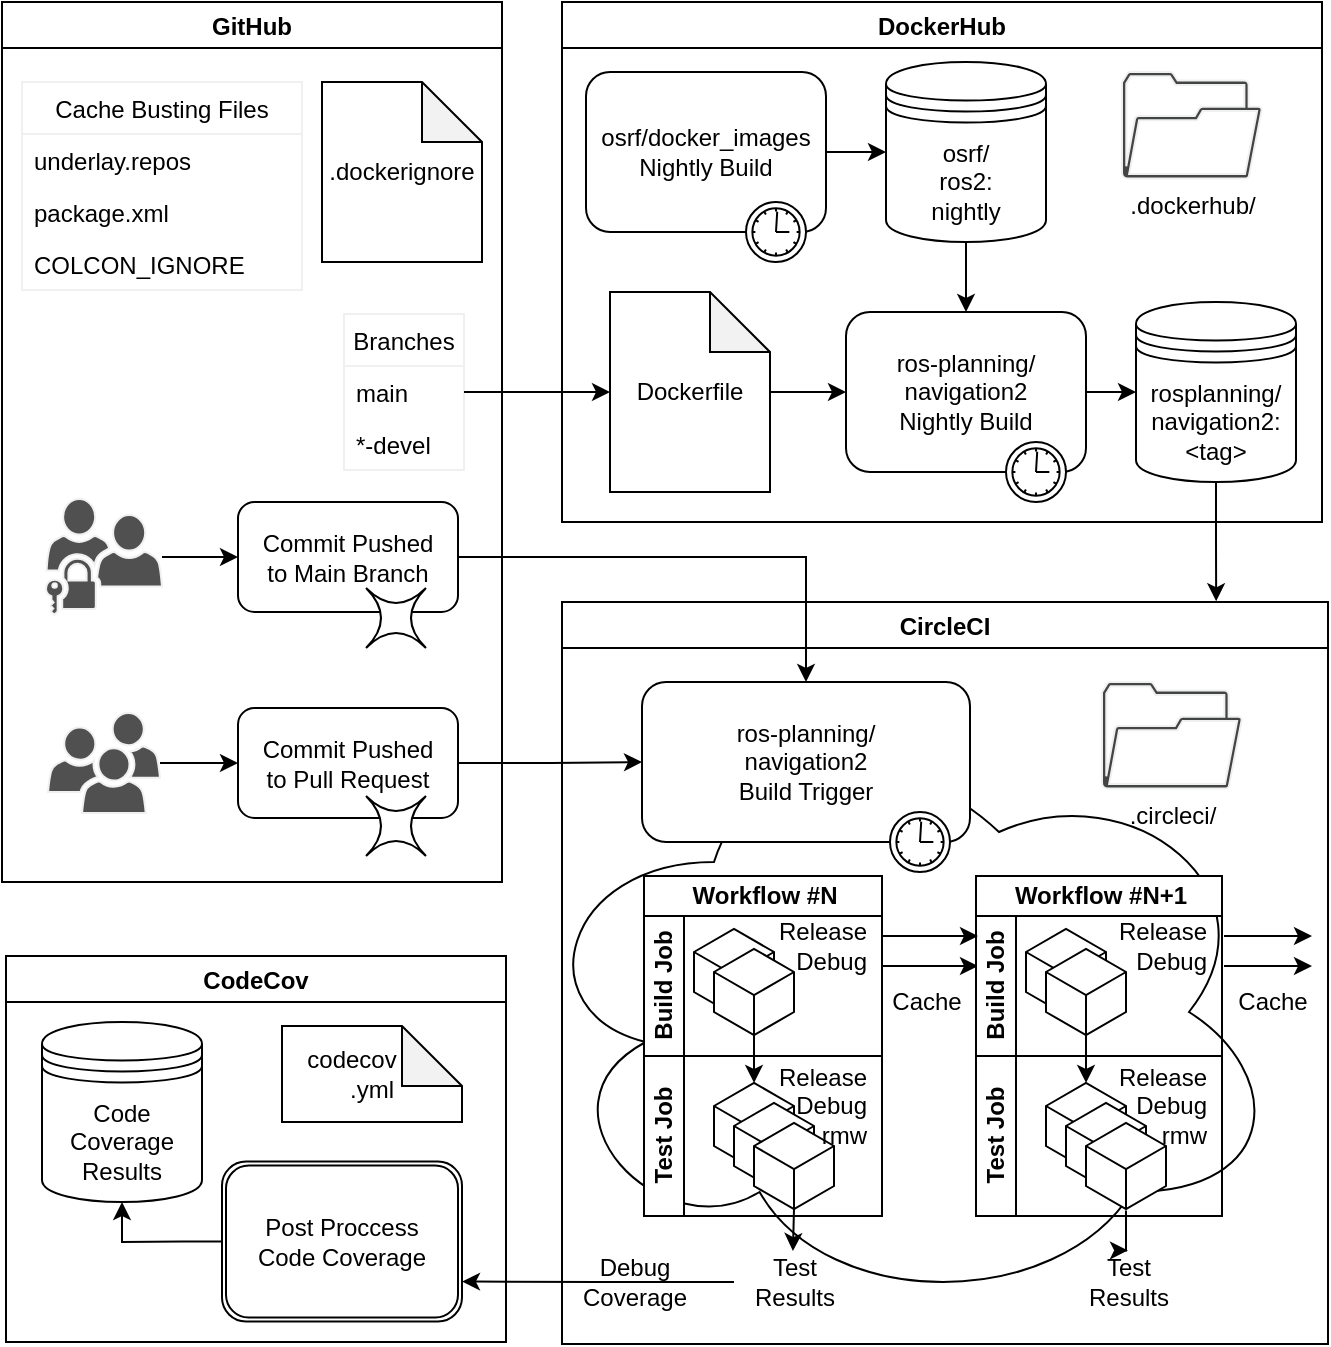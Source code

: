 <mxfile version="13.6.5">
    <diagram id="RjcjVuEInLvihBYfl9KC" name="Page-1">
        <mxGraphModel dx="1758" dy="1192" grid="1" gridSize="10" guides="1" tooltips="1" connect="1" arrows="1" fold="1" page="1" pageScale="1" pageWidth="800" pageHeight="800" math="0" shadow="0">
            <root>
                <mxCell id="0"/>
                <mxCell id="1" parent="0"/>
                <mxCell id="197" value="" style="ellipse;shape=cloud;whiteSpace=wrap;html=1;" parent="1" vertex="1">
                    <mxGeometry x="330" y="420" width="380" height="300" as="geometry"/>
                </mxCell>
                <mxCell id="13" value="DockerHub" style="swimlane;" parent="1" vertex="1">
                    <mxGeometry x="349" y="65" width="380" height="260" as="geometry"/>
                </mxCell>
                <mxCell id="2" value="Dockerfile" style="shape=note;whiteSpace=wrap;html=1;backgroundOutline=1;darkOpacity=0.05;" parent="13" vertex="1">
                    <mxGeometry x="24" y="145" width="80" height="100" as="geometry"/>
                </mxCell>
                <mxCell id="6" value="osrf/docker_images&lt;br&gt;Nightly Build" style="html=1;whiteSpace=wrap;rounded=1;dropTarget=0;" parent="13" vertex="1">
                    <mxGeometry x="12" y="35" width="120" height="80" as="geometry"/>
                </mxCell>
                <mxCell id="7" value="" style="shape=mxgraph.bpmn.timer_start;perimeter=ellipsePerimeter;html=1;verticalLabelPosition=bottom;labelBackgroundColor=#ffffff;verticalAlign=top;outlineConnect=0;" parent="6" vertex="1">
                    <mxGeometry x="1" y="1" width="30" height="30" relative="1" as="geometry">
                        <mxPoint x="-40" y="-15" as="offset"/>
                    </mxGeometry>
                </mxCell>
                <mxCell id="128" value=".dockerhub/" style="pointerEvents=1;shadow=0;dashed=0;html=1;strokeColor=#F0F0F0;fillColor=#434445;aspect=fixed;labelPosition=center;verticalLabelPosition=bottom;verticalAlign=top;align=center;outlineConnect=0;shape=mxgraph.vvd.folder;" parent="13" vertex="1">
                    <mxGeometry x="280" y="35" width="70" height="53.2" as="geometry"/>
                </mxCell>
                <mxCell id="3" value="rosplanning/&lt;br&gt;navigation2:&lt;br&gt;&amp;lt;tag&amp;gt;" style="shape=datastore;whiteSpace=wrap;html=1;" parent="13" vertex="1">
                    <mxGeometry x="287" y="150" width="80" height="90" as="geometry"/>
                </mxCell>
                <mxCell id="4" value="osrf/&lt;br&gt;ros2:&lt;br&gt;nightly" style="shape=datastore;whiteSpace=wrap;html=1;" parent="13" vertex="1">
                    <mxGeometry x="162" y="30" width="80" height="90" as="geometry"/>
                </mxCell>
                <mxCell id="146" style="edgeStyle=orthogonalEdgeStyle;rounded=0;orthogonalLoop=1;jettySize=auto;html=1;" parent="13" source="6" target="4" edge="1">
                    <mxGeometry relative="1" as="geometry"/>
                </mxCell>
                <mxCell id="178" style="edgeStyle=orthogonalEdgeStyle;rounded=0;orthogonalLoop=1;jettySize=auto;html=1;exitX=1;exitY=0.5;exitDx=0;exitDy=0;" parent="13" source="187" target="3" edge="1">
                    <mxGeometry relative="1" as="geometry">
                        <mxPoint x="271" y="155" as="sourcePoint"/>
                    </mxGeometry>
                </mxCell>
                <mxCell id="11" style="edgeStyle=orthogonalEdgeStyle;rounded=0;orthogonalLoop=1;jettySize=auto;html=1;exitX=0.5;exitY=1;exitDx=0;exitDy=0;entryX=0.5;entryY=0;entryDx=0;entryDy=0;" parent="13" source="4" target="187" edge="1">
                    <mxGeometry relative="1" as="geometry">
                        <mxPoint x="221" y="145" as="targetPoint"/>
                    </mxGeometry>
                </mxCell>
                <mxCell id="18" style="edgeStyle=orthogonalEdgeStyle;rounded=0;orthogonalLoop=1;jettySize=auto;html=1;entryX=0;entryY=0.5;entryDx=0;entryDy=0;" parent="13" source="2" target="187" edge="1">
                    <mxGeometry relative="1" as="geometry">
                        <mxPoint x="131" y="215" as="targetPoint"/>
                    </mxGeometry>
                </mxCell>
                <mxCell id="187" value="ros-planning/&lt;br&gt;navigation2&lt;br&gt;Nightly Build" style="html=1;whiteSpace=wrap;rounded=1;dropTarget=0;" parent="13" vertex="1">
                    <mxGeometry x="142" y="155" width="120" height="80" as="geometry"/>
                </mxCell>
                <mxCell id="188" value="" style="shape=mxgraph.bpmn.timer_start;perimeter=ellipsePerimeter;html=1;verticalLabelPosition=bottom;labelBackgroundColor=#ffffff;verticalAlign=top;outlineConnect=0;" parent="187" vertex="1">
                    <mxGeometry x="1" y="1" width="30" height="30" relative="1" as="geometry">
                        <mxPoint x="-40" y="-15" as="offset"/>
                    </mxGeometry>
                </mxCell>
                <mxCell id="14" value="GitHub" style="swimlane;" parent="1" vertex="1">
                    <mxGeometry x="69" y="65" width="250" height="440" as="geometry">
                        <mxRectangle x="420" y="20" width="70" height="23" as="alternateBounds"/>
                    </mxGeometry>
                </mxCell>
                <mxCell id="159" value="Cache Busting Files" style="swimlane;fontStyle=0;childLayout=stackLayout;horizontal=1;startSize=26;fillColor=none;horizontalStack=0;resizeParent=1;resizeParentMax=0;resizeLast=0;collapsible=1;marginBottom=0;strokeColor=#F0F0F0;" parent="14" vertex="1">
                    <mxGeometry x="10" y="40" width="140" height="104" as="geometry">
                        <mxRectangle x="20" y="70" width="50" height="26" as="alternateBounds"/>
                    </mxGeometry>
                </mxCell>
                <mxCell id="160" value="underlay.repos" style="text;strokeColor=none;fillColor=none;align=left;verticalAlign=top;spacingLeft=4;spacingRight=4;overflow=hidden;rotatable=0;points=[[0,0.5],[1,0.5]];portConstraint=eastwest;" parent="159" vertex="1">
                    <mxGeometry y="26" width="140" height="26" as="geometry"/>
                </mxCell>
                <mxCell id="161" value="package.xml" style="text;strokeColor=none;fillColor=none;align=left;verticalAlign=top;spacingLeft=4;spacingRight=4;overflow=hidden;rotatable=0;points=[[0,0.5],[1,0.5]];portConstraint=eastwest;" parent="159" vertex="1">
                    <mxGeometry y="52" width="140" height="26" as="geometry"/>
                </mxCell>
                <mxCell id="162" value="COLCON_IGNORE&#10;" style="text;strokeColor=none;fillColor=none;align=left;verticalAlign=top;spacingLeft=4;spacingRight=4;overflow=hidden;rotatable=0;points=[[0,0.5],[1,0.5]];portConstraint=eastwest;" parent="159" vertex="1">
                    <mxGeometry y="78" width="140" height="26" as="geometry"/>
                </mxCell>
                <mxCell id="173" value="Branches" style="swimlane;fontStyle=0;childLayout=stackLayout;horizontal=1;startSize=26;fillColor=none;horizontalStack=0;resizeParent=1;resizeParentMax=0;resizeLast=0;collapsible=1;marginBottom=0;strokeColor=#F0F0F0;" parent="14" vertex="1">
                    <mxGeometry x="171" y="156" width="60" height="78" as="geometry"/>
                </mxCell>
                <mxCell id="174" value="main" style="text;strokeColor=none;fillColor=none;align=left;verticalAlign=top;spacingLeft=4;spacingRight=4;overflow=hidden;rotatable=0;points=[[0,0.5],[1,0.5]];portConstraint=eastwest;" parent="173" vertex="1">
                    <mxGeometry y="26" width="60" height="26" as="geometry"/>
                </mxCell>
                <mxCell id="175" value="*-devel" style="text;strokeColor=none;fillColor=none;align=left;verticalAlign=top;spacingLeft=4;spacingRight=4;overflow=hidden;rotatable=0;points=[[0,0.5],[1,0.5]];portConstraint=eastwest;" parent="173" vertex="1">
                    <mxGeometry y="52" width="60" height="26" as="geometry"/>
                </mxCell>
                <mxCell id="150" value="" style="group" parent="14" vertex="1" connectable="0">
                    <mxGeometry x="178" y="353" width="110" height="75" as="geometry"/>
                </mxCell>
                <mxCell id="124" value="Commit Pushed&lt;br&gt;to Pull Request" style="html=1;whiteSpace=wrap;rounded=1;dropTarget=0;" parent="150" vertex="1">
                    <mxGeometry x="-60" width="110" height="55" as="geometry"/>
                </mxCell>
                <mxCell id="125" value="" style="shape=switch;whiteSpace=wrap;html=1;" parent="150" vertex="1">
                    <mxGeometry x="4" y="44" width="30" height="30" as="geometry"/>
                </mxCell>
                <mxCell id="151" value="" style="group" parent="14" vertex="1" connectable="0">
                    <mxGeometry x="118" y="250" width="110" height="73" as="geometry"/>
                </mxCell>
                <mxCell id="126" value="Commit Pushed&lt;br&gt;to Main Branch" style="html=1;whiteSpace=wrap;rounded=1;dropTarget=0;" parent="151" vertex="1">
                    <mxGeometry width="110" height="55" as="geometry"/>
                </mxCell>
                <mxCell id="127" value="" style="shape=switch;whiteSpace=wrap;html=1;" parent="151" vertex="1">
                    <mxGeometry x="64" y="43" width="30" height="30" as="geometry"/>
                </mxCell>
                <mxCell id="158" value=".dockerignore" style="shape=note;whiteSpace=wrap;html=1;backgroundOutline=1;darkOpacity=0.05;" parent="14" vertex="1">
                    <mxGeometry x="160" y="40" width="80" height="90" as="geometry"/>
                </mxCell>
                <mxCell id="181" style="edgeStyle=orthogonalEdgeStyle;rounded=0;orthogonalLoop=1;jettySize=auto;html=1;entryX=0;entryY=0.5;entryDx=0;entryDy=0;" parent="14" source="180" target="126" edge="1">
                    <mxGeometry relative="1" as="geometry"/>
                </mxCell>
                <mxCell id="180" value="" style="pointerEvents=1;shadow=0;dashed=0;html=1;strokeColor=#F0F0F0;fillColor=#505050;labelPosition=center;verticalLabelPosition=bottom;verticalAlign=top;outlineConnect=0;align=center;shape=mxgraph.office.users.universal_security_group;flipH=1;" parent="14" vertex="1">
                    <mxGeometry x="22" y="248.5" width="58" height="58" as="geometry"/>
                </mxCell>
                <mxCell id="184" style="edgeStyle=orthogonalEdgeStyle;rounded=0;orthogonalLoop=1;jettySize=auto;html=1;" parent="14" source="182" target="124" edge="1">
                    <mxGeometry relative="1" as="geometry"/>
                </mxCell>
                <mxCell id="182" value="" style="pointerEvents=1;shadow=0;dashed=0;html=1;strokeColor=#F0F0F0;fillColor=#505050;labelPosition=center;verticalLabelPosition=bottom;verticalAlign=top;outlineConnect=0;align=center;shape=mxgraph.office.users.users;" parent="14" vertex="1">
                    <mxGeometry x="23" y="355.5" width="56" height="50" as="geometry"/>
                </mxCell>
                <mxCell id="19" value="CircleCI" style="swimlane;" parent="1" vertex="1">
                    <mxGeometry x="349" y="365" width="383" height="371" as="geometry"/>
                </mxCell>
                <mxCell id="28" value="Workflow #N" style="swimlane;html=1;childLayout=stackLayout;resizeParent=1;resizeParentMax=0;horizontal=1;startSize=20;horizontalStack=0;" parent="19" vertex="1">
                    <mxGeometry x="41" y="137" width="119" height="170" as="geometry"/>
                </mxCell>
                <mxCell id="29" value="Build Job" style="swimlane;html=1;startSize=20;horizontal=0;" parent="28" vertex="1">
                    <mxGeometry y="20" width="119" height="70" as="geometry"/>
                </mxCell>
                <mxCell id="190" value="Release&lt;br&gt;&lt;div style=&quot;text-align: right&quot;&gt;&lt;span&gt;Debug&lt;/span&gt;&lt;/div&gt;" style="text;html=1;align=center;verticalAlign=middle;resizable=0;points=[];autosize=1;" parent="29" vertex="1">
                    <mxGeometry x="59" width="60" height="30" as="geometry"/>
                </mxCell>
                <mxCell id="41" value="" style="html=1;whiteSpace=wrap;aspect=fixed;shape=isoCube;backgroundOutline=1;" parent="29" vertex="1">
                    <mxGeometry x="25" y="5.78" width="40" height="44.44" as="geometry"/>
                </mxCell>
                <mxCell id="42" value="" style="html=1;whiteSpace=wrap;aspect=fixed;shape=isoCube;backgroundOutline=1;" parent="29" vertex="1">
                    <mxGeometry x="35" y="15.78" width="40" height="44.44" as="geometry"/>
                </mxCell>
                <mxCell id="30" value="Test Job" style="swimlane;html=1;startSize=20;horizontal=0;" parent="28" vertex="1">
                    <mxGeometry y="90" width="119" height="80" as="geometry"/>
                </mxCell>
                <mxCell id="38" value="" style="html=1;whiteSpace=wrap;aspect=fixed;shape=isoCube;backgroundOutline=1;" parent="30" vertex="1">
                    <mxGeometry x="35" y="12.78" width="40" height="44.44" as="geometry"/>
                </mxCell>
                <mxCell id="39" value="" style="html=1;whiteSpace=wrap;aspect=fixed;shape=isoCube;backgroundOutline=1;" parent="30" vertex="1">
                    <mxGeometry x="45" y="22.78" width="40" height="44.44" as="geometry"/>
                </mxCell>
                <mxCell id="40" value="" style="html=1;whiteSpace=wrap;aspect=fixed;shape=isoCube;backgroundOutline=1;" parent="30" vertex="1">
                    <mxGeometry x="55" y="32.78" width="40" height="44.44" as="geometry"/>
                </mxCell>
                <mxCell id="45" style="edgeStyle=orthogonalEdgeStyle;rounded=0;orthogonalLoop=1;jettySize=auto;html=1;exitX=0;exitY=0;exitDx=20;exitDy=43.767;exitPerimeter=0;entryX=0;entryY=0;entryDx=20;entryDy=0.673;entryPerimeter=0;" parent="28" source="42" target="38" edge="1">
                    <mxGeometry relative="1" as="geometry"/>
                </mxCell>
                <mxCell id="46" value="Test&lt;br&gt;Results" style="text;html=1;align=center;verticalAlign=middle;resizable=0;points=[];autosize=1;" parent="19" vertex="1">
                    <mxGeometry x="86" y="325" width="60" height="30" as="geometry"/>
                </mxCell>
                <mxCell id="47" style="edgeStyle=orthogonalEdgeStyle;rounded=0;orthogonalLoop=1;jettySize=auto;html=1;exitX=0;exitY=0;exitDx=20;exitDy=43.767;exitPerimeter=0;entryX=0.491;entryY=-0.016;entryDx=0;entryDy=0;entryPerimeter=0;" parent="19" source="40" target="46" edge="1">
                    <mxGeometry relative="1" as="geometry"/>
                </mxCell>
                <mxCell id="67" value="Test&lt;br&gt;Results" style="text;html=1;align=center;verticalAlign=middle;resizable=0;points=[];autosize=1;" parent="19" vertex="1">
                    <mxGeometry x="253" y="325" width="60" height="30" as="geometry"/>
                </mxCell>
                <mxCell id="81" style="edgeStyle=orthogonalEdgeStyle;rounded=0;orthogonalLoop=1;jettySize=auto;html=1;entryX=0;entryY=0.5;entryDx=0;entryDy=0;" parent="19" edge="1">
                    <mxGeometry relative="1" as="geometry">
                        <mxPoint x="208" y="182" as="targetPoint"/>
                        <mxPoint x="160" y="182" as="sourcePoint"/>
                    </mxGeometry>
                </mxCell>
                <mxCell id="84" value="Cache" style="text;html=1;align=center;verticalAlign=middle;resizable=0;points=[];autosize=1;" parent="19" vertex="1">
                    <mxGeometry x="157" y="190" width="50" height="20" as="geometry"/>
                </mxCell>
                <mxCell id="85" style="edgeStyle=orthogonalEdgeStyle;rounded=0;orthogonalLoop=1;jettySize=auto;html=1;entryX=0;entryY=0.5;entryDx=0;entryDy=0;" parent="19" edge="1">
                    <mxGeometry relative="1" as="geometry">
                        <mxPoint x="331" y="182" as="sourcePoint"/>
                        <mxPoint x="375" y="182" as="targetPoint"/>
                    </mxGeometry>
                </mxCell>
                <mxCell id="88" value="Cache" style="text;html=1;align=center;verticalAlign=middle;resizable=0;points=[];autosize=1;" parent="19" vertex="1">
                    <mxGeometry x="330" y="190" width="50" height="20" as="geometry"/>
                </mxCell>
                <mxCell id="118" style="edgeStyle=orthogonalEdgeStyle;rounded=0;orthogonalLoop=1;jettySize=auto;html=1;" parent="19" source="116" target="67" edge="1">
                    <mxGeometry relative="1" as="geometry"/>
                </mxCell>
                <mxCell id="129" value=".circleci/" style="pointerEvents=1;shadow=0;dashed=0;html=1;strokeColor=#F0F0F0;fillColor=#434445;aspect=fixed;labelPosition=center;verticalLabelPosition=bottom;verticalAlign=top;align=center;outlineConnect=0;shape=mxgraph.vvd.folder;" parent="19" vertex="1">
                    <mxGeometry x="270" y="40" width="70" height="53.2" as="geometry"/>
                </mxCell>
                <mxCell id="138" value="ros-planning/&lt;br&gt;navigation2&lt;br&gt;Build Trigger" style="html=1;whiteSpace=wrap;rounded=1;dropTarget=0;" parent="19" vertex="1">
                    <mxGeometry x="40" y="40" width="164" height="80" as="geometry"/>
                </mxCell>
                <mxCell id="139" value="" style="shape=mxgraph.bpmn.timer_start;perimeter=ellipsePerimeter;html=1;verticalLabelPosition=bottom;labelBackgroundColor=#ffffff;verticalAlign=top;outlineConnect=0;" parent="138" vertex="1">
                    <mxGeometry x="1" y="1" width="30" height="30" relative="1" as="geometry">
                        <mxPoint x="-40" y="-15" as="offset"/>
                    </mxGeometry>
                </mxCell>
                <mxCell id="194" value="Debug&lt;br&gt;Coverage" style="text;html=1;align=center;verticalAlign=middle;resizable=0;points=[];autosize=1;" parent="19" vertex="1">
                    <mxGeometry x="1" y="325" width="70" height="30" as="geometry"/>
                </mxCell>
                <mxCell id="109" value="Workflow #N+1" style="swimlane;html=1;childLayout=stackLayout;resizeParent=1;resizeParentMax=0;horizontal=1;startSize=20;horizontalStack=0;" parent="19" vertex="1">
                    <mxGeometry x="207" y="137" width="123" height="170" as="geometry"/>
                </mxCell>
                <mxCell id="110" value="Build Job" style="swimlane;html=1;startSize=20;horizontal=0;" parent="109" vertex="1">
                    <mxGeometry y="20" width="123" height="70" as="geometry"/>
                </mxCell>
                <mxCell id="191" value="Release&lt;br&gt;&lt;div style=&quot;text-align: right&quot;&gt;&lt;span&gt;Debug&lt;/span&gt;&lt;/div&gt;" style="text;html=1;align=center;verticalAlign=middle;resizable=0;points=[];autosize=1;" parent="110" vertex="1">
                    <mxGeometry x="63" width="60" height="30" as="geometry"/>
                </mxCell>
                <mxCell id="111" value="" style="html=1;whiteSpace=wrap;aspect=fixed;shape=isoCube;backgroundOutline=1;" parent="110" vertex="1">
                    <mxGeometry x="25" y="5.78" width="40" height="44.44" as="geometry"/>
                </mxCell>
                <mxCell id="112" value="" style="html=1;whiteSpace=wrap;aspect=fixed;shape=isoCube;backgroundOutline=1;" parent="110" vertex="1">
                    <mxGeometry x="35" y="15.78" width="40" height="44.44" as="geometry"/>
                </mxCell>
                <mxCell id="113" value="Test Job" style="swimlane;html=1;startSize=20;horizontal=0;" parent="109" vertex="1">
                    <mxGeometry y="90" width="123" height="80" as="geometry"/>
                </mxCell>
                <mxCell id="193" value="Release&lt;br&gt;&lt;div style=&quot;text-align: right&quot;&gt;&lt;span&gt;Debug&lt;/span&gt;&lt;/div&gt;&lt;div style=&quot;text-align: right&quot;&gt;&lt;span&gt;rmw&lt;/span&gt;&lt;/div&gt;" style="text;html=1;align=center;verticalAlign=middle;resizable=0;points=[];autosize=1;" parent="113" vertex="1">
                    <mxGeometry x="63" width="60" height="50" as="geometry"/>
                </mxCell>
                <mxCell id="114" value="" style="html=1;whiteSpace=wrap;aspect=fixed;shape=isoCube;backgroundOutline=1;" parent="113" vertex="1">
                    <mxGeometry x="35" y="12.78" width="40" height="44.44" as="geometry"/>
                </mxCell>
                <mxCell id="115" value="" style="html=1;whiteSpace=wrap;aspect=fixed;shape=isoCube;backgroundOutline=1;" parent="113" vertex="1">
                    <mxGeometry x="45" y="22.78" width="40" height="44.44" as="geometry"/>
                </mxCell>
                <mxCell id="116" value="" style="html=1;whiteSpace=wrap;aspect=fixed;shape=isoCube;backgroundOutline=1;" parent="113" vertex="1">
                    <mxGeometry x="55" y="32.78" width="40" height="44.44" as="geometry"/>
                </mxCell>
                <mxCell id="117" style="edgeStyle=orthogonalEdgeStyle;rounded=0;orthogonalLoop=1;jettySize=auto;html=1;exitX=0;exitY=0;exitDx=20;exitDy=43.767;exitPerimeter=0;entryX=0;entryY=0;entryDx=20;entryDy=0.673;entryPerimeter=0;" parent="109" source="112" target="114" edge="1">
                    <mxGeometry relative="1" as="geometry"/>
                </mxCell>
                <mxCell id="20" value="CodeCov" style="swimlane;" parent="1" vertex="1">
                    <mxGeometry x="71" y="542" width="250" height="193" as="geometry"/>
                </mxCell>
                <mxCell id="157" style="edgeStyle=orthogonalEdgeStyle;rounded=0;orthogonalLoop=1;jettySize=auto;html=1;entryX=0.5;entryY=1;entryDx=0;entryDy=0;" parent="20" source="91" target="92" edge="1">
                    <mxGeometry relative="1" as="geometry"/>
                </mxCell>
                <mxCell id="91" value="Post Proccess&lt;br&gt;Code Coverage" style="shape=ext;double=1;rounded=1;whiteSpace=wrap;html=1;" parent="20" vertex="1">
                    <mxGeometry x="108" y="102.78" width="120" height="80" as="geometry"/>
                </mxCell>
                <mxCell id="145" value="codecov&amp;nbsp; &amp;nbsp; &amp;nbsp;&amp;nbsp;&lt;br&gt;.yml" style="shape=note;whiteSpace=wrap;html=1;backgroundOutline=1;darkOpacity=0.05;" parent="20" vertex="1">
                    <mxGeometry x="138" y="35" width="90" height="48" as="geometry"/>
                </mxCell>
                <mxCell id="92" value="Code Coverage Results" style="shape=datastore;whiteSpace=wrap;html=1;" parent="20" vertex="1">
                    <mxGeometry x="18" y="33" width="80" height="90" as="geometry"/>
                </mxCell>
                <mxCell id="94" style="edgeStyle=orthogonalEdgeStyle;rounded=0;orthogonalLoop=1;jettySize=auto;html=1;entryX=1;entryY=0.75;entryDx=0;entryDy=0;" parent="1" source="46" target="91" edge="1">
                    <mxGeometry relative="1" as="geometry"/>
                </mxCell>
                <mxCell id="142" style="edgeStyle=orthogonalEdgeStyle;rounded=0;orthogonalLoop=1;jettySize=auto;html=1;" parent="1" source="126" target="138" edge="1">
                    <mxGeometry relative="1" as="geometry"/>
                </mxCell>
                <mxCell id="153" style="edgeStyle=orthogonalEdgeStyle;rounded=0;orthogonalLoop=1;jettySize=auto;html=1;" parent="1" source="124" target="138" edge="1">
                    <mxGeometry relative="1" as="geometry"/>
                </mxCell>
                <mxCell id="177" style="edgeStyle=orthogonalEdgeStyle;rounded=0;orthogonalLoop=1;jettySize=auto;html=1;entryX=0;entryY=0.5;entryDx=0;entryDy=0;entryPerimeter=0;" parent="1" source="173" target="2" edge="1">
                    <mxGeometry relative="1" as="geometry"/>
                </mxCell>
                <mxCell id="186" style="edgeStyle=orthogonalEdgeStyle;rounded=0;orthogonalLoop=1;jettySize=auto;html=1;entryX=0.854;entryY=-0.001;entryDx=0;entryDy=0;entryPerimeter=0;" parent="1" source="3" target="19" edge="1">
                    <mxGeometry relative="1" as="geometry"/>
                </mxCell>
                <mxCell id="192" value="Release&lt;br&gt;&lt;div style=&quot;text-align: right&quot;&gt;&lt;span&gt;Debug&lt;/span&gt;&lt;/div&gt;&lt;div style=&quot;text-align: right&quot;&gt;&lt;span&gt;rmw&lt;/span&gt;&lt;/div&gt;" style="text;html=1;align=center;verticalAlign=middle;resizable=0;points=[];autosize=1;" parent="1" vertex="1">
                    <mxGeometry x="449" y="592" width="60" height="50" as="geometry"/>
                </mxCell>
                <mxCell id="205" style="edgeStyle=orthogonalEdgeStyle;rounded=0;orthogonalLoop=1;jettySize=auto;html=1;entryX=0;entryY=0.5;entryDx=0;entryDy=0;" edge="1" parent="1">
                    <mxGeometry relative="1" as="geometry">
                        <mxPoint x="680" y="532" as="sourcePoint"/>
                        <mxPoint x="724" y="532" as="targetPoint"/>
                    </mxGeometry>
                </mxCell>
                <mxCell id="206" style="edgeStyle=orthogonalEdgeStyle;rounded=0;orthogonalLoop=1;jettySize=auto;html=1;entryX=0;entryY=0.5;entryDx=0;entryDy=0;" edge="1" parent="1">
                    <mxGeometry relative="1" as="geometry">
                        <mxPoint x="557" y="532" as="targetPoint"/>
                        <mxPoint x="509" y="532" as="sourcePoint"/>
                    </mxGeometry>
                </mxCell>
            </root>
        </mxGraphModel>
    </diagram>
</mxfile>
